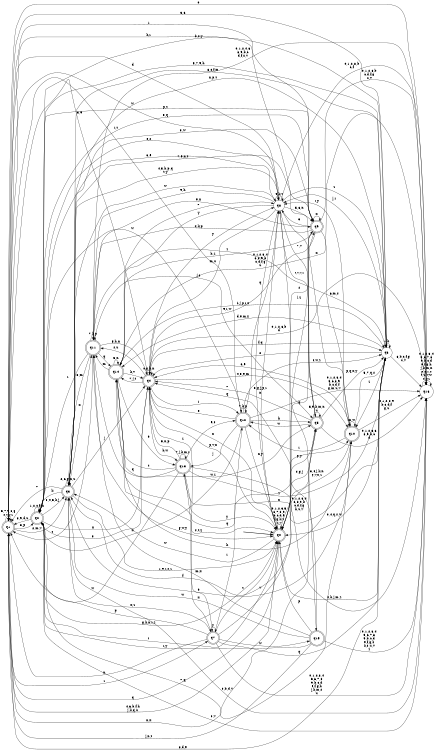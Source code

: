 digraph BlueStar {
__start0 [style = invis, shape = none, label = "", width = 0, height = 0];

rankdir=LR;
size="8,5";

s0 [style="rounded,filled", color="black", fillcolor="white" shape="doublecircle", label="q0"];
s1 [style="rounded,filled", color="black", fillcolor="white" shape="doublecircle", label="q1"];
s2 [style="rounded,filled", color="black", fillcolor="white" shape="doublecircle", label="q2"];
s3 [style="rounded,filled", color="black", fillcolor="white" shape="doublecircle", label="q3"];
s4 [style="rounded,filled", color="black", fillcolor="white" shape="doublecircle", label="q4"];
s5 [style="rounded,filled", color="black", fillcolor="white" shape="doublecircle", label="q5"];
s6 [style="filled", color="black", fillcolor="white" shape="circle", label="q6"];
s7 [style="rounded,filled", color="black", fillcolor="white" shape="doublecircle", label="q7"];
s8 [style="filled", color="black", fillcolor="white" shape="circle", label="q8"];
s9 [style="rounded,filled", color="black", fillcolor="white" shape="doublecircle", label="q9"];
s10 [style="rounded,filled", color="black", fillcolor="white" shape="doublecircle", label="q10"];
s11 [style="rounded,filled", color="black", fillcolor="white" shape="doublecircle", label="q11"];
s12 [style="rounded,filled", color="black", fillcolor="white" shape="doublecircle", label="q12"];
s13 [style="rounded,filled", color="black", fillcolor="white" shape="doublecircle", label="q13"];
s14 [style="rounded,filled", color="black", fillcolor="white" shape="doublecircle", label="q14"];
s15 [style="rounded,filled", color="black", fillcolor="white" shape="doublecircle", label="q15"];
s16 [style="filled", color="black", fillcolor="white" shape="circle", label="q16"];
subgraph cluster_main { 
	graph [pad=".75", ranksep="0.15", nodesep="0.15"];
	 style=invis; 
	__start0 -> s0 [penwidth=2];
}
s0 -> s0 [label="0,1,2,3,5\n6,7,8,9\nb,c,d,e\nf,g,k,t\nu,v"];
s0 -> s1 [label="q"];
s0 -> s2 [label="r"];
s0 -> s3 [label="w"];
s0 -> s4 [label="x"];
s0 -> s5 [label="p,y"];
s0 -> s6 [label="4,h,j,m,z"];
s0 -> s8 [label="n"];
s0 -> s9 [label="s"];
s1 -> s0 [label="4,6,b,f,h\nj,k,q,u"];
s1 -> s1 [label="5,7,9,c,g\ns,t,y,z"];
s1 -> s2 [label="3,p"];
s1 -> s3 [label="2,m,v"];
s1 -> s5 [label="n,x"];
s1 -> s6 [label="8,d,e"];
s1 -> s7 [label="r"];
s1 -> s8 [label="w"];
s1 -> s9 [label="1"];
s1 -> s16 [label="0"];
s2 -> s0 [label="g,k,n,r,z"];
s2 -> s1 [label="8,9,d,u"];
s2 -> s2 [label="1,2,c,f,m"];
s2 -> s3 [label="3,4,5,h,j"];
s2 -> s4 [label="x"];
s2 -> s6 [label="b,s,y"];
s2 -> s8 [label="6,e"];
s2 -> s9 [label="p,t"];
s2 -> s10 [label="7,q"];
s2 -> s12 [label="w"];
s2 -> s16 [label="0,v"];
s3 -> s0 [label="1,9,r,s,z"];
s3 -> s1 [label="7"];
s3 -> s2 [label="k"];
s3 -> s3 [label="2,6,g,n,u"];
s3 -> s4 [label="j"];
s3 -> s6 [label="8,c,f,m"];
s3 -> s8 [label="4,5,h,p,q\nt,y"];
s3 -> s9 [label="3,w"];
s3 -> s10 [label="e"];
s3 -> s11 [label="x"];
s3 -> s16 [label="0,b,d,v"];
s4 -> s0 [label="p,v,x"];
s4 -> s1 [label="3,9"];
s4 -> s2 [label="8"];
s4 -> s4 [label="c,g,k,n"];
s4 -> s6 [label="f,q"];
s4 -> s7 [label="z"];
s4 -> s8 [label="y"];
s4 -> s10 [label="4,5,e,m"];
s4 -> s11 [label="s,u"];
s4 -> s12 [label="r"];
s4 -> s13 [label="h,w"];
s4 -> s14 [label="7,j,t"];
s4 -> s16 [label="0,1,2,6,b\nd"];
s5 -> s0 [label="4,g,j"];
s5 -> s1 [label="h,r"];
s5 -> s3 [label="f"];
s5 -> s4 [label="7"];
s5 -> s5 [label="5,e,k,m,n\nu"];
s5 -> s6 [label="p,q,x,y"];
s5 -> s8 [label="s,t,v,z"];
s5 -> s12 [label="w"];
s5 -> s16 [label="0,1,2,3,6\n8,9,b,c\nd"];
s6 -> s0 [label="0,4,q,s,w"];
s6 -> s1 [label="3,6"];
s6 -> s2 [label="5,7,9,h"];
s6 -> s3 [label="n,p,t"];
s6 -> s4 [label="2"];
s6 -> s6 [label="1,k"];
s6 -> s8 [label="j,r"];
s6 -> s10 [label="z"];
s6 -> s13 [label="x"];
s6 -> s14 [label="d,e,m,y"];
s6 -> s16 [label="8,b,c,f,g\nu,v"];
s7 -> s0 [label="t"];
s7 -> s1 [label="n"];
s7 -> s2 [label="p"];
s7 -> s3 [label="x,z"];
s7 -> s6 [label="q"];
s7 -> s7 [label="y"];
s7 -> s9 [label="v"];
s7 -> s12 [label="r"];
s7 -> s15 [label="w"];
s7 -> s16 [label="0,1,2,3,4\n5,6,7,8\n9,b,c,d\ne,f,g,h\nj,k,m,s\nu"];
s8 -> s0 [label="3,g,j,p,r"];
s8 -> s1 [label="d"];
s8 -> s2 [label="e,s"];
s8 -> s3 [label="w"];
s8 -> s4 [label="m,u"];
s8 -> s5 [label="7,v"];
s8 -> s6 [label="z"];
s8 -> s8 [label="4,k,t"];
s8 -> s9 [label="5,6,n"];
s8 -> s10 [label="x"];
s8 -> s11 [label="9,h"];
s8 -> s14 [label="y"];
s8 -> s15 [label="q"];
s8 -> s16 [label="0,1,2,8,b\nc,f"];
s9 -> s0 [label="j,y"];
s9 -> s2 [label="5,q"];
s9 -> s3 [label="7,e,n,t"];
s9 -> s4 [label="9,r,w"];
s9 -> s8 [label="3"];
s9 -> s9 [label="x"];
s9 -> s10 [label="6,m,s"];
s9 -> s11 [label="4,k,p"];
s9 -> s14 [label="h,z"];
s9 -> s16 [label="0,1,2,8,b\nc,d,f,g\nu,v"];
s10 -> s0 [label="3,4,j,k,n\np,v,x,z"];
s10 -> s4 [label="6,e"];
s10 -> s6 [label="5,7,q,s"];
s10 -> s8 [label="t,y"];
s10 -> s10 [label="m,w"];
s10 -> s12 [label="r"];
s10 -> s14 [label="h"];
s10 -> s16 [label="0,1,2,8,9\nb,c,d,f\ng,u"];
s11 -> s0 [label="g,w,y"];
s11 -> s1 [label="t"];
s11 -> s2 [label="r"];
s11 -> s3 [label="3,m"];
s11 -> s4 [label="5,h,n"];
s11 -> s5 [label="j,s"];
s11 -> s6 [label="z"];
s11 -> s9 [label="e,x"];
s11 -> s11 [label="7,k,p"];
s11 -> s14 [label="q"];
s11 -> s16 [label="0,1,2,4,6\n8,9,b,c\nd,f,u,v"];
s12 -> s0 [label="n,y"];
s12 -> s1 [label="r,t"];
s12 -> s2 [label="x"];
s12 -> s4 [label="e"];
s12 -> s5 [label="h"];
s12 -> s6 [label="s,w,z"];
s12 -> s8 [label="q"];
s12 -> s12 [label="7,k,p"];
s12 -> s13 [label="j"];
s12 -> s16 [label="0,1,2,3,4\n5,6,8,9\nb,c,d,f\ng,m,u,v"];
s13 -> s0 [label="y"];
s13 -> s1 [label="w"];
s13 -> s4 [label="5,n,p"];
s13 -> s6 [label="z"];
s13 -> s7 [label="x"];
s13 -> s11 [label="q"];
s13 -> s12 [label="e,s"];
s13 -> s13 [label="7,j,k,m,r"];
s13 -> s14 [label="t"];
s13 -> s16 [label="0,1,2,3,4\n6,8,9,b\nc,d,f,g\nh,u,v"];
s14 -> s0 [label="s,t,y"];
s14 -> s4 [label="k,v"];
s14 -> s5 [label="w,z"];
s14 -> s6 [label="h,j,p,r,x"];
s14 -> s8 [label="7"];
s14 -> s10 [label="q"];
s14 -> s11 [label="m"];
s14 -> s13 [label="e"];
s14 -> s14 [label="5,n"];
s14 -> s16 [label="0,1,2,3,4\n6,8,9,b\nc,d,f,g\nu"];
s15 -> s0 [label="p"];
s15 -> s1 [label="j,n,t"];
s15 -> s2 [label="r,y"];
s15 -> s3 [label="w"];
s15 -> s4 [label="q"];
s15 -> s11 [label="m,x"];
s15 -> s16 [label="0,1,2,3,4\n5,6,7,8\n9,b,c,d\ne,f,g,h\nk,s,u,v\nz"];
s16 -> s16 [label="0,1,2,3,4\n5,6,7,8\n9,b,c,d\ne,f,g,h\nj,k,m,n\np,q,r,s\nt,u,v,w\nx,y,z"];

}